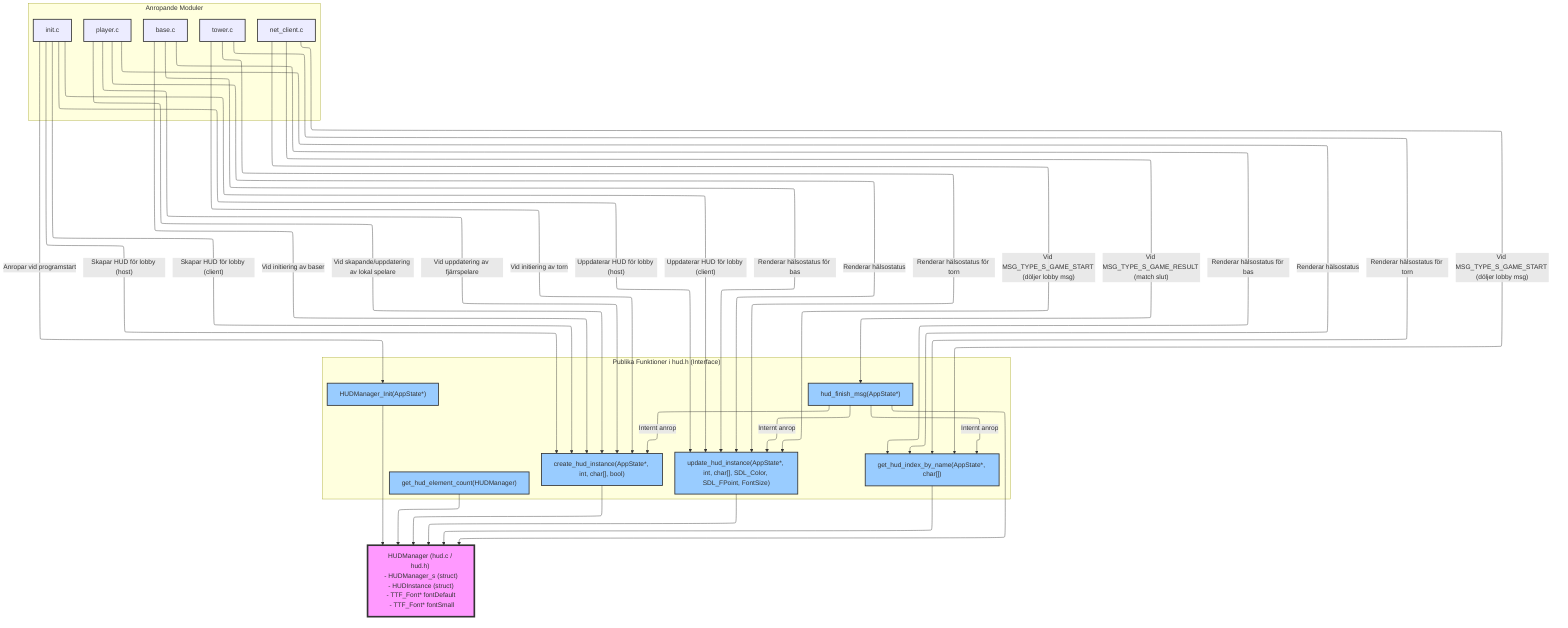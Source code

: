 ---
config:
  layout: elk
---
flowchart TD
 subgraph subGraph0["Anropande Moduler"]
    direction LR
        INIT_C["init.c"]
        PLAYER_C["player.c"]
        TOWER_C["tower.c"]
        BASE_C["base.c"]
        NET_CLIENT_C["net_client.c"]
  end
 subgraph subGraph1["Publika Funktioner i hud.h (Interface)"]
    direction TB
        HUD_INIT["HUDManager_Init(AppState*)"]
        CREATE_INSTANCE["create_hud_instance(AppState*, int, char[], bool)"]
        UPDATE_INSTANCE["update_hud_instance(AppState*, int, char[], SDL_Color, SDL_FPoint, FontSize)"]
        GET_COUNT["get_hud_element_count(HUDManager)"]
        GET_INDEX["get_hud_index_by_name(AppState*, char[])"]
        FINISH_MSG["hud_finish_msg(AppState*)"]
  end
    INIT_C -- Anropar vid programstart --> HUD_INIT
    INIT_C -- Skapar HUD för lobby (host) --> CREATE_INSTANCE
    INIT_C -- Uppdaterar HUD för lobby (host) --> UPDATE_INSTANCE
    INIT_C -- Skapar HUD för lobby (client) --> CREATE_INSTANCE
    INIT_C -- Uppdaterar HUD för lobby (client) --> UPDATE_INSTANCE
    PLAYER_C -- Vid skapande/uppdatering av lokal spelare --> CREATE_INSTANCE
    PLAYER_C -- Vid uppdatering av fjärrspelare --> CREATE_INSTANCE
    PLAYER_C -- Renderar hälsostatus --> GET_INDEX & UPDATE_INSTANCE
    TOWER_C -- Vid initiering av torn --> CREATE_INSTANCE
    TOWER_C -- Renderar hälsostatus för torn --> GET_INDEX & UPDATE_INSTANCE
    BASE_C -- Vid initiering av baser --> CREATE_INSTANCE
    BASE_C -- Renderar hälsostatus för bas --> GET_INDEX & UPDATE_INSTANCE
    NET_CLIENT_C -- Vid MSG_TYPE_S_GAME_START (döljer lobby msg) --> GET_INDEX & UPDATE_INSTANCE
    NET_CLIENT_C -- Vid MSG_TYPE_S_GAME_RESULT (match slut) --> FINISH_MSG
    FINISH_MSG -- Internt anrop --> CREATE_INSTANCE & GET_INDEX & UPDATE_INSTANCE
    HUD_INIT --> HUD_ADT["HUDManager (hud.c / hud.h) \n - HUDManager_s (struct) \n - HUDInstance (struct) \n - TTF_Font* fontDefault \n - TTF_Font* fontSmall"]
    CREATE_INSTANCE --> HUD_ADT
    UPDATE_INSTANCE --> HUD_ADT
    GET_COUNT --> HUD_ADT
    GET_INDEX --> HUD_ADT
    FINISH_MSG --> HUD_ADT
     INIT_C:::callingModule
     PLAYER_C:::callingModule
     TOWER_C:::callingModule
     BASE_C:::callingModule
     NET_CLIENT_C:::callingModule
     HUD_INIT:::publicFunc
     CREATE_INSTANCE:::publicFunc
     UPDATE_INSTANCE:::publicFunc
     GET_COUNT:::publicFunc
     GET_INDEX:::publicFunc
     FINISH_MSG:::publicFunc
     HUD_ADT:::adt
    classDef adt fill:#f9f,stroke:#333,stroke-width:4px,color:#333
    classDef publicFunc fill:#9cf,stroke:#333,stroke-width:2px,color:#333
    classDef callingModule fill:#lightgrey,stroke:#333,stroke-width:2px,color:#333
